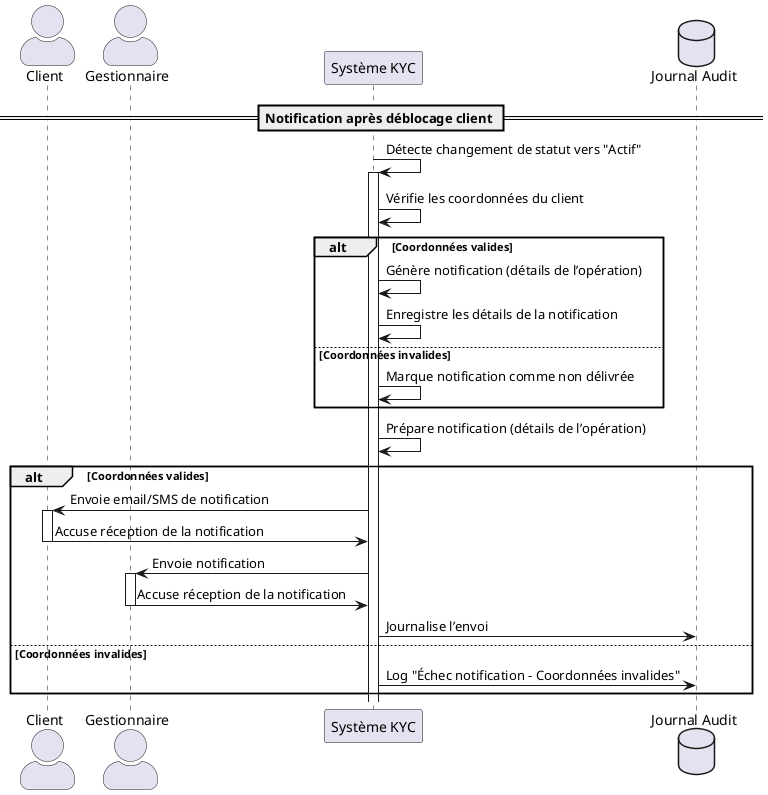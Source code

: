 @startuml UC039
skinparam actorStyle awesome

actor "Client" as Client
actor "Gestionnaire" as Gestionnaire
participant "Système KYC" as Système
database "Journal Audit" as Journal

== Notification après déblocage client ==

Système -> Système : Détecte changement de statut vers "Actif"
activate Système
Système -> Système : Vérifie les coordonnées du client
alt Coordonnées valides
    Système -> Système : Génère notification (détails de l’opération)
    Système -> Système : Enregistre les détails de la notification
else Coordonnées invalides
    Système -> Système : Marque notification comme non délivrée
end
Système -> Système : Prépare notification (détails de l’opération)

alt Coordonnées valides
    Système -> Client : Envoie email/SMS de notification
    activate Client
    Client -> Système : Accuse réception de la notification
    deactivate Client
    Système -> Gestionnaire : Envoie notification
    activate Gestionnaire
    Gestionnaire -> Système : Accuse réception de la notification
    deactivate Gestionnaire
    Système -> Journal : Journalise l’envoi
else Coordonnées invalides
    Système -> Journal : Log "Échec notification - Coordonnées invalides"
end

@enduml
